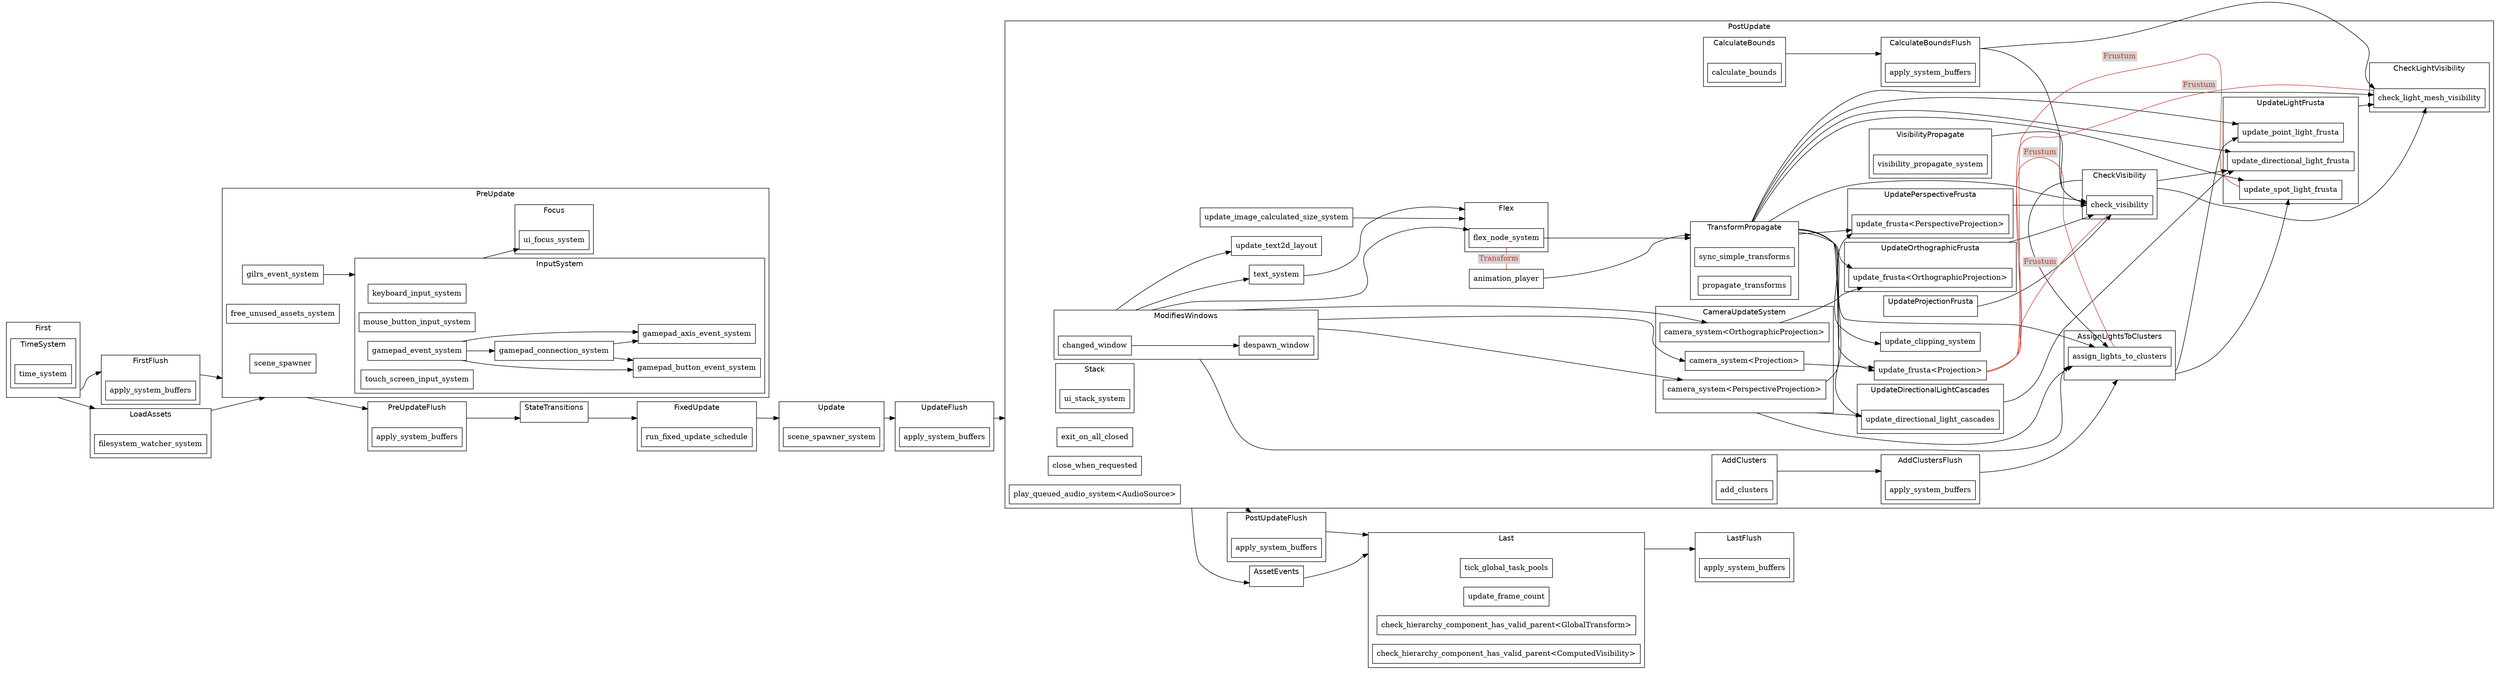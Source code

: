 digraph "schedule" {
	"compound"="true";
	"splines"="spline";
	"rankdir"="LR";
	"bgcolor"="white";
	"fontname"="Helvetica";
	node ["shape"="box", "style"="filled", "fillcolor"="white", "color"="black"];
	edge ["color"="black"];
	subgraph "clusternode_Set(0)" {
		"label"="Update";
		"bgcolor"="white";
		"set_marker_node_Set(0)" ["style"="invis", "label"="", "height"="0", "shape"="point"]
		"node_System(55)" ["label"="scene_spawner_system"]
	}
	
	subgraph "clusternode_Set(2)" {
		"label"="FirstFlush";
		"bgcolor"="white";
		"set_marker_node_Set(2)" ["style"="invis", "label"="", "height"="0", "shape"="point"]
		"node_System(0)" ["label"="apply_system_buffers"]
	}
	
	subgraph "clusternode_Set(3)" {
		"label"="PreUpdateFlush";
		"bgcolor"="white";
		"set_marker_node_Set(3)" ["style"="invis", "label"="", "height"="0", "shape"="point"]
		"node_System(1)" ["label"="apply_system_buffers"]
	}
	
	subgraph "clusternode_Set(4)" {
		"label"="UpdateFlush";
		"bgcolor"="white";
		"set_marker_node_Set(4)" ["style"="invis", "label"="", "height"="0", "shape"="point"]
		"node_System(2)" ["label"="apply_system_buffers"]
	}
	
	subgraph "clusternode_Set(5)" {
		"label"="PostUpdateFlush";
		"bgcolor"="white";
		"set_marker_node_Set(5)" ["style"="invis", "label"="", "height"="0", "shape"="point"]
		"node_System(3)" ["label"="apply_system_buffers"]
	}
	
	subgraph "clusternode_Set(6)" {
		"label"="LastFlush";
		"bgcolor"="white";
		"set_marker_node_Set(6)" ["style"="invis", "label"="", "height"="0", "shape"="point"]
		"node_System(4)" ["label"="apply_system_buffers"]
	}
	
	subgraph "clusternode_Set(7)" {
		"label"="First";
		"bgcolor"="white";
		"set_marker_node_Set(7)" ["style"="invis", "label"="", "height"="0", "shape"="point"]
		subgraph "clusternode_Set(16)" {
			"label"="TimeSystem";
			"bgcolor"="white";
			"set_marker_node_Set(16)" ["style"="invis", "label"="", "height"="0", "shape"="point"]
			"node_System(8)" ["label"="time_system"]
		}
		
	}
	
	subgraph "clusternode_Set(8)" {
		"label"="PreUpdate";
		"bgcolor"="white";
		"set_marker_node_Set(8)" ["style"="invis", "label"="", "height"="0", "shape"="point"]
		subgraph "clusternode_Set(24)" {
			"label"="InputSystem";
			"bgcolor"="white";
			"set_marker_node_Set(24)" ["style"="invis", "label"="", "height"="0", "shape"="point"]
			"node_System(15)" ["label"="keyboard_input_system"]
			"node_System(19)" ["label"="mouse_button_input_system"]
			"node_System(24)" ["label"="gamepad_event_system"]
			"node_System(25)" ["label"="gamepad_connection_system"]
			"node_System(26)" ["label"="gamepad_button_event_system"]
			"node_System(27)" ["label"="gamepad_axis_event_system"]
			"node_System(29)" ["label"="touch_screen_input_system"]
		}
		
		subgraph "clusternode_Set(116)" {
			"label"="Focus";
			"bgcolor"="white";
			"set_marker_node_Set(116)" ["style"="invis", "label"="", "height"="0", "shape"="point"]
			"node_System(95)" ["label"="ui_focus_system"]
		}
		
		"node_System(47)" ["label"="free_unused_assets_system"]
		"node_System(56)" ["label"="scene_spawner"]
		"node_System(131)" ["label"="gilrs_event_system"]
	}
	
	subgraph "clusternode_Set(9)" {
		"label"="StateTransitions";
		"bgcolor"="white";
		"set_marker_node_Set(9)" ["style"="invis", "label"="", "height"="0", "shape"="point"]
	}
	
	subgraph "clusternode_Set(10)" {
		"label"="FixedUpdate";
		"bgcolor"="white";
		"set_marker_node_Set(10)" ["style"="invis", "label"="", "height"="0", "shape"="point"]
		"node_System(9)" ["label"="run_fixed_update_schedule"]
	}
	
	subgraph "clusternode_Set(11)" {
		"label"="PostUpdate";
		"bgcolor"="white";
		"set_marker_node_Set(11)" ["style"="invis", "label"="", "height"="0", "shape"="point"]
		subgraph "clusternode_Set(20)" {
			"label"="TransformPropagate";
			"bgcolor"="white";
			"set_marker_node_Set(20)" ["style"="invis", "label"="", "height"="0", "shape"="point"]
			"node_System(11)" ["label"="sync_simple_transforms"]
			"node_System(12)" ["label"="propagate_transforms"]
		}
		
		subgraph "clusternode_Set(70)" {
			"label"="ModifiesWindows";
			"bgcolor"="white";
			"set_marker_node_Set(70)" ["style"="invis", "label"="", "height"="0", "shape"="point"]
			"node_System(57)" ["label"="changed_window"]
			"node_System(58)" ["label"="despawn_window"]
		}
		
		subgraph "clusternode_Set(77)" {
			"label"="CameraUpdateSystem";
			"bgcolor"="white";
			"set_marker_node_Set(77)" ["style"="invis", "label"="", "height"="0", "shape"="point"]
			"node_System(63)" ["label"="camera_system<Projection>"]
			"node_System(64)" ["label"="camera_system<OrthographicProjection>"]
			"node_System(65)" ["label"="camera_system<PerspectiveProjection>"]
		}
		
		subgraph "clusternode_Set(81)" {
			"label"="CalculateBounds";
			"bgcolor"="white";
			"set_marker_node_Set(81)" ["style"="invis", "label"="", "height"="0", "shape"="point"]
			"node_System(67)" ["label"="calculate_bounds"]
		}
		
		subgraph "clusternode_Set(82)" {
			"label"="CalculateBoundsFlush";
			"bgcolor"="white";
			"set_marker_node_Set(82)" ["style"="invis", "label"="", "height"="0", "shape"="point"]
			"node_System(66)" ["label"="apply_system_buffers"]
		}
		
		subgraph "clusternode_Set(83)" {
			"label"="UpdateOrthographicFrusta";
			"bgcolor"="white";
			"set_marker_node_Set(83)" ["style"="invis", "label"="", "height"="0", "shape"="point"]
			"node_System(68)" ["label"="update_frusta<OrthographicProjection>"]
		}
		
		subgraph "clusternode_Set(84)" {
			"label"="UpdatePerspectiveFrusta";
			"bgcolor"="white";
			"set_marker_node_Set(84)" ["style"="invis", "label"="", "height"="0", "shape"="point"]
			"node_System(69)" ["label"="update_frusta<PerspectiveProjection>"]
		}
		
		subgraph "clusternode_Set(85)" {
			"label"="UpdateProjectionFrusta";
			"bgcolor"="white";
			"set_marker_node_Set(85)" ["style"="invis", "label"="", "height"="0", "shape"="point"]
		}
		
		subgraph "clusternode_Set(86)" {
			"label"="CheckVisibility";
			"bgcolor"="white";
			"set_marker_node_Set(86)" ["style"="invis", "label"="", "height"="0", "shape"="point"]
			"node_System(72)" ["label"="check_visibility"]
		}
		
		subgraph "clusternode_Set(87)" {
			"label"="VisibilityPropagate";
			"bgcolor"="white";
			"set_marker_node_Set(87)" ["style"="invis", "label"="", "height"="0", "shape"="point"]
			"node_System(71)" ["label"="visibility_propagate_system"]
		}
		
		subgraph "clusternode_Set(117)" {
			"label"="Flex";
			"bgcolor"="white";
			"set_marker_node_Set(117)" ["style"="invis", "label"="", "height"="0", "shape"="point"]
			"node_System(98)" ["label"="flex_node_system"]
		}
		
		subgraph "clusternode_Set(118)" {
			"label"="Stack";
			"bgcolor"="white";
			"set_marker_node_Set(118)" ["style"="invis", "label"="", "height"="0", "shape"="point"]
			"node_System(99)" ["label"="ui_stack_system"]
		}
		
		subgraph "clusternode_Set(128)" {
			"label"="AddClusters";
			"bgcolor"="white";
			"set_marker_node_Set(128)" ["style"="invis", "label"="", "height"="0", "shape"="point"]
			"node_System(104)" ["label"="add_clusters"]
		}
		
		subgraph "clusternode_Set(129)" {
			"label"="AddClustersFlush";
			"bgcolor"="white";
			"set_marker_node_Set(129)" ["style"="invis", "label"="", "height"="0", "shape"="point"]
			"node_System(105)" ["label"="apply_system_buffers"]
		}
		
		subgraph "clusternode_Set(130)" {
			"label"="AssignLightsToClusters";
			"bgcolor"="white";
			"set_marker_node_Set(130)" ["style"="invis", "label"="", "height"="0", "shape"="point"]
			"node_System(106)" ["label"="assign_lights_to_clusters"]
		}
		
		subgraph "clusternode_Set(131)" {
			"label"="CheckLightVisibility";
			"bgcolor"="white";
			"set_marker_node_Set(131)" ["style"="invis", "label"="", "height"="0", "shape"="point"]
			"node_System(111)" ["label"="check_light_mesh_visibility"]
		}
		
		subgraph "clusternode_Set(132)" {
			"label"="UpdateDirectionalLightCascades";
			"bgcolor"="white";
			"set_marker_node_Set(132)" ["style"="invis", "label"="", "height"="0", "shape"="point"]
			"node_System(107)" ["label"="update_directional_light_cascades"]
		}
		
		subgraph "clusternode_Set(133)" {
			"label"="UpdateLightFrusta";
			"bgcolor"="white";
			"set_marker_node_Set(133)" ["style"="invis", "label"="", "height"="0", "shape"="point"]
			"node_System(108)" ["label"="update_directional_light_frusta"]
			"node_System(109)" ["label"="update_point_light_frusta"]
			"node_System(110)" ["label"="update_spot_light_frusta"]
		}
		
		"node_System(45)" ["label"="exit_on_all_closed"]
		"node_System(46)" ["label"="close_when_requested"]
		"node_System(70)" ["label"="update_frusta<Projection>"]
		"node_System(94)" ["label"="update_text2d_layout"]
		"node_System(96)" ["label"="text_system"]
		"node_System(97)" ["label"="update_image_calculated_size_system"]
		"node_System(100)" ["label"="update_clipping_system"]
		"node_System(130)" ["label"="play_queued_audio_system<AudioSource>"]
		"node_System(135)" ["label"="animation_player"]
	}
	
	subgraph "clusternode_Set(12)" {
		"label"="Last";
		"bgcolor"="white";
		"set_marker_node_Set(12)" ["style"="invis", "label"="", "height"="0", "shape"="point"]
		"node_System(6)" ["label"="tick_global_task_pools"]
		"node_System(7)" ["label"="update_frame_count"]
		"node_System(10)" ["label"="check_hierarchy_component_has_valid_parent<GlobalTransform>"]
		"node_System(62)" ["label"="check_hierarchy_component_has_valid_parent<ComputedVisibility>"]
	}
	
	subgraph "clusternode_Set(58)" {
		"label"="LoadAssets";
		"bgcolor"="white";
		"set_marker_node_Set(58)" ["style"="invis", "label"="", "height"="0", "shape"="point"]
		"node_System(48)" ["label"="filesystem_watcher_system"]
	}
	
	subgraph "clusternode_Set(59)" {
		"label"="AssetEvents";
		"bgcolor"="white";
		"set_marker_node_Set(59)" ["style"="invis", "label"="", "height"="0", "shape"="point"]
	}
	
	"set_marker_node_Set(7)" -> "set_marker_node_Set(2)" ["lhead"="clusternode_Set(2)", "ltail"="clusternode_Set(7)"]
	"set_marker_node_Set(2)" -> "set_marker_node_Set(8)" ["lhead"="clusternode_Set(8)", "ltail"="clusternode_Set(2)"]
	"set_marker_node_Set(8)" -> "set_marker_node_Set(3)" ["lhead"="clusternode_Set(3)", "ltail"="clusternode_Set(8)"]
	"set_marker_node_Set(3)" -> "set_marker_node_Set(9)" ["lhead"="clusternode_Set(9)", "ltail"="clusternode_Set(3)"]
	"set_marker_node_Set(9)" -> "set_marker_node_Set(10)" ["lhead"="clusternode_Set(10)", "ltail"="clusternode_Set(9)"]
	"set_marker_node_Set(10)" -> "set_marker_node_Set(0)" ["lhead"="clusternode_Set(0)", "ltail"="clusternode_Set(10)"]
	"set_marker_node_Set(0)" -> "set_marker_node_Set(4)" ["lhead"="clusternode_Set(4)", "ltail"="clusternode_Set(0)"]
	"set_marker_node_Set(4)" -> "set_marker_node_Set(11)" ["lhead"="clusternode_Set(11)", "ltail"="clusternode_Set(4)"]
	"set_marker_node_Set(11)" -> "set_marker_node_Set(5)" ["lhead"="clusternode_Set(5)", "ltail"="clusternode_Set(11)"]
	"set_marker_node_Set(5)" -> "set_marker_node_Set(12)" ["lhead"="clusternode_Set(12)", "ltail"="clusternode_Set(5)"]
	"set_marker_node_Set(12)" -> "set_marker_node_Set(6)" ["lhead"="clusternode_Set(6)", "ltail"="clusternode_Set(12)"]
	"node_System(24)" -> "node_System(25)" ["lhead"="", "ltail"=""]
	"node_System(24)" -> "node_System(26)" ["lhead"="", "ltail"=""]
	"node_System(25)" -> "node_System(26)" ["lhead"="", "ltail"=""]
	"node_System(24)" -> "node_System(27)" ["lhead"="", "ltail"=""]
	"node_System(25)" -> "node_System(27)" ["lhead"="", "ltail"=""]
	"set_marker_node_Set(58)" -> "set_marker_node_Set(8)" ["lhead"="clusternode_Set(8)", "ltail"="clusternode_Set(58)"]
	"set_marker_node_Set(7)" -> "set_marker_node_Set(58)" ["lhead"="clusternode_Set(58)", "ltail"="clusternode_Set(7)"]
	"set_marker_node_Set(11)" -> "set_marker_node_Set(59)" ["lhead"="clusternode_Set(59)", "ltail"="clusternode_Set(11)"]
	"set_marker_node_Set(59)" -> "set_marker_node_Set(12)" ["lhead"="clusternode_Set(12)", "ltail"="clusternode_Set(59)"]
	"node_System(57)" -> "node_System(58)" ["lhead"="", "ltail"=""]
	"set_marker_node_Set(70)" -> "node_System(63)" ["lhead"="", "ltail"="clusternode_Set(70)"]
	"set_marker_node_Set(70)" -> "node_System(64)" ["lhead"="", "ltail"="clusternode_Set(70)"]
	"set_marker_node_Set(70)" -> "node_System(65)" ["lhead"="", "ltail"="clusternode_Set(70)"]
	"set_marker_node_Set(81)" -> "set_marker_node_Set(82)" ["lhead"="clusternode_Set(82)", "ltail"="clusternode_Set(81)"]
	"node_System(64)" -> "node_System(68)" ["lhead"="", "ltail"=""]
	"set_marker_node_Set(20)" -> "node_System(68)" ["lhead"="", "ltail"="clusternode_Set(20)"]
	"node_System(65)" -> "node_System(69)" ["lhead"="", "ltail"=""]
	"set_marker_node_Set(20)" -> "node_System(69)" ["lhead"="", "ltail"="clusternode_Set(20)"]
	"node_System(63)" -> "node_System(70)" ["lhead"="", "ltail"=""]
	"set_marker_node_Set(20)" -> "node_System(70)" ["lhead"="", "ltail"="clusternode_Set(20)"]
	"set_marker_node_Set(82)" -> "node_System(72)" ["lhead"="", "ltail"="clusternode_Set(82)"]
	"set_marker_node_Set(83)" -> "node_System(72)" ["lhead"="", "ltail"="clusternode_Set(83)"]
	"set_marker_node_Set(84)" -> "node_System(72)" ["lhead"="", "ltail"="clusternode_Set(84)"]
	"set_marker_node_Set(85)" -> "node_System(72)" ["lhead"="", "ltail"="clusternode_Set(85)"]
	"set_marker_node_Set(87)" -> "node_System(72)" ["lhead"="", "ltail"="clusternode_Set(87)"]
	"set_marker_node_Set(20)" -> "node_System(72)" ["lhead"="", "ltail"="clusternode_Set(20)"]
	"set_marker_node_Set(70)" -> "node_System(94)" ["lhead"="", "ltail"="clusternode_Set(70)"]
	"set_marker_node_Set(24)" -> "node_System(95)" ["lhead"="", "ltail"="clusternode_Set(24)"]
	"node_System(96)" -> "set_marker_node_Set(117)" ["lhead"="clusternode_Set(117)", "ltail"=""]
	"set_marker_node_Set(70)" -> "node_System(96)" ["lhead"="", "ltail"="clusternode_Set(70)"]
	"node_System(97)" -> "set_marker_node_Set(117)" ["lhead"="clusternode_Set(117)", "ltail"=""]
	"node_System(98)" -> "set_marker_node_Set(20)" ["lhead"="clusternode_Set(20)", "ltail"=""]
	"set_marker_node_Set(70)" -> "node_System(98)" ["lhead"="", "ltail"="clusternode_Set(70)"]
	"set_marker_node_Set(20)" -> "node_System(100)" ["lhead"="", "ltail"="clusternode_Set(20)"]
	"set_marker_node_Set(128)" -> "set_marker_node_Set(129)" ["lhead"="clusternode_Set(129)", "ltail"="clusternode_Set(128)"]
	"set_marker_node_Set(129)" -> "set_marker_node_Set(130)" ["lhead"="clusternode_Set(130)", "ltail"="clusternode_Set(129)"]
	"set_marker_node_Set(20)" -> "node_System(106)" ["lhead"="", "ltail"="clusternode_Set(20)"]
	"set_marker_node_Set(86)" -> "node_System(106)" ["lhead"="", "ltail"="clusternode_Set(86)"]
	"set_marker_node_Set(77)" -> "node_System(106)" ["lhead"="", "ltail"="clusternode_Set(77)"]
	"set_marker_node_Set(70)" -> "node_System(106)" ["lhead"="", "ltail"="clusternode_Set(70)"]
	"set_marker_node_Set(20)" -> "node_System(107)" ["lhead"="", "ltail"="clusternode_Set(20)"]
	"set_marker_node_Set(77)" -> "node_System(107)" ["lhead"="", "ltail"="clusternode_Set(77)"]
	"set_marker_node_Set(86)" -> "node_System(108)" ["lhead"="", "ltail"="clusternode_Set(86)"]
	"set_marker_node_Set(20)" -> "node_System(108)" ["lhead"="", "ltail"="clusternode_Set(20)"]
	"set_marker_node_Set(132)" -> "node_System(108)" ["lhead"="", "ltail"="clusternode_Set(132)"]
	"set_marker_node_Set(20)" -> "node_System(109)" ["lhead"="", "ltail"="clusternode_Set(20)"]
	"set_marker_node_Set(130)" -> "node_System(109)" ["lhead"="", "ltail"="clusternode_Set(130)"]
	"set_marker_node_Set(20)" -> "node_System(110)" ["lhead"="", "ltail"="clusternode_Set(20)"]
	"set_marker_node_Set(130)" -> "node_System(110)" ["lhead"="", "ltail"="clusternode_Set(130)"]
	"set_marker_node_Set(82)" -> "node_System(111)" ["lhead"="", "ltail"="clusternode_Set(82)"]
	"set_marker_node_Set(20)" -> "node_System(111)" ["lhead"="", "ltail"="clusternode_Set(20)"]
	"set_marker_node_Set(133)" -> "node_System(111)" ["lhead"="", "ltail"="clusternode_Set(133)"]
	"set_marker_node_Set(86)" -> "node_System(111)" ["lhead"="", "ltail"="clusternode_Set(86)"]
	"node_System(131)" -> "set_marker_node_Set(24)" ["lhead"="clusternode_Set(24)", "ltail"=""]
	"node_System(135)" -> "set_marker_node_Set(20)" ["lhead"="clusternode_Set(20)", "ltail"=""]
	"node_System(70)" -> "node_System(72)" ["dir"="none", "constraint"="false", "color"="#c93526", "fontcolor"="#c93526", "label"=<<table border="0" cellborder="0"><tr><td bgcolor="#d3d3d3">Frustum</td></tr></table>>, "labeltooltip"="update_frusta<Projection> -- check_visibility"]
	"node_System(70)" -> "node_System(106)" ["dir"="none", "constraint"="false", "color"="#c93526", "fontcolor"="#c93526", "label"=<<table border="0" cellborder="0"><tr><td bgcolor="#d3d3d3">Frustum</td></tr></table>>, "labeltooltip"="update_frusta<Projection> -- assign_lights_to_clusters"]
	"node_System(70)" -> "node_System(110)" ["dir"="none", "constraint"="false", "color"="#c93526", "fontcolor"="#c93526", "label"=<<table border="0" cellborder="0"><tr><td bgcolor="#d3d3d3">Frustum</td></tr></table>>, "labeltooltip"="update_frusta<Projection> -- update_spot_light_frusta"]
	"node_System(70)" -> "node_System(111)" ["dir"="none", "constraint"="false", "color"="#c93526", "fontcolor"="#c93526", "label"=<<table border="0" cellborder="0"><tr><td bgcolor="#d3d3d3">Frustum</td></tr></table>>, "labeltooltip"="update_frusta<Projection> -- check_light_mesh_visibility"]
	"node_System(98)" -> "node_System(135)" ["dir"="none", "constraint"="false", "color"="#c93526", "fontcolor"="#c93526", "label"=<<table border="0" cellborder="0"><tr><td bgcolor="#d3d3d3">Transform</td></tr></table>>, "labeltooltip"="flex_node_system -- animation_player"]
}
